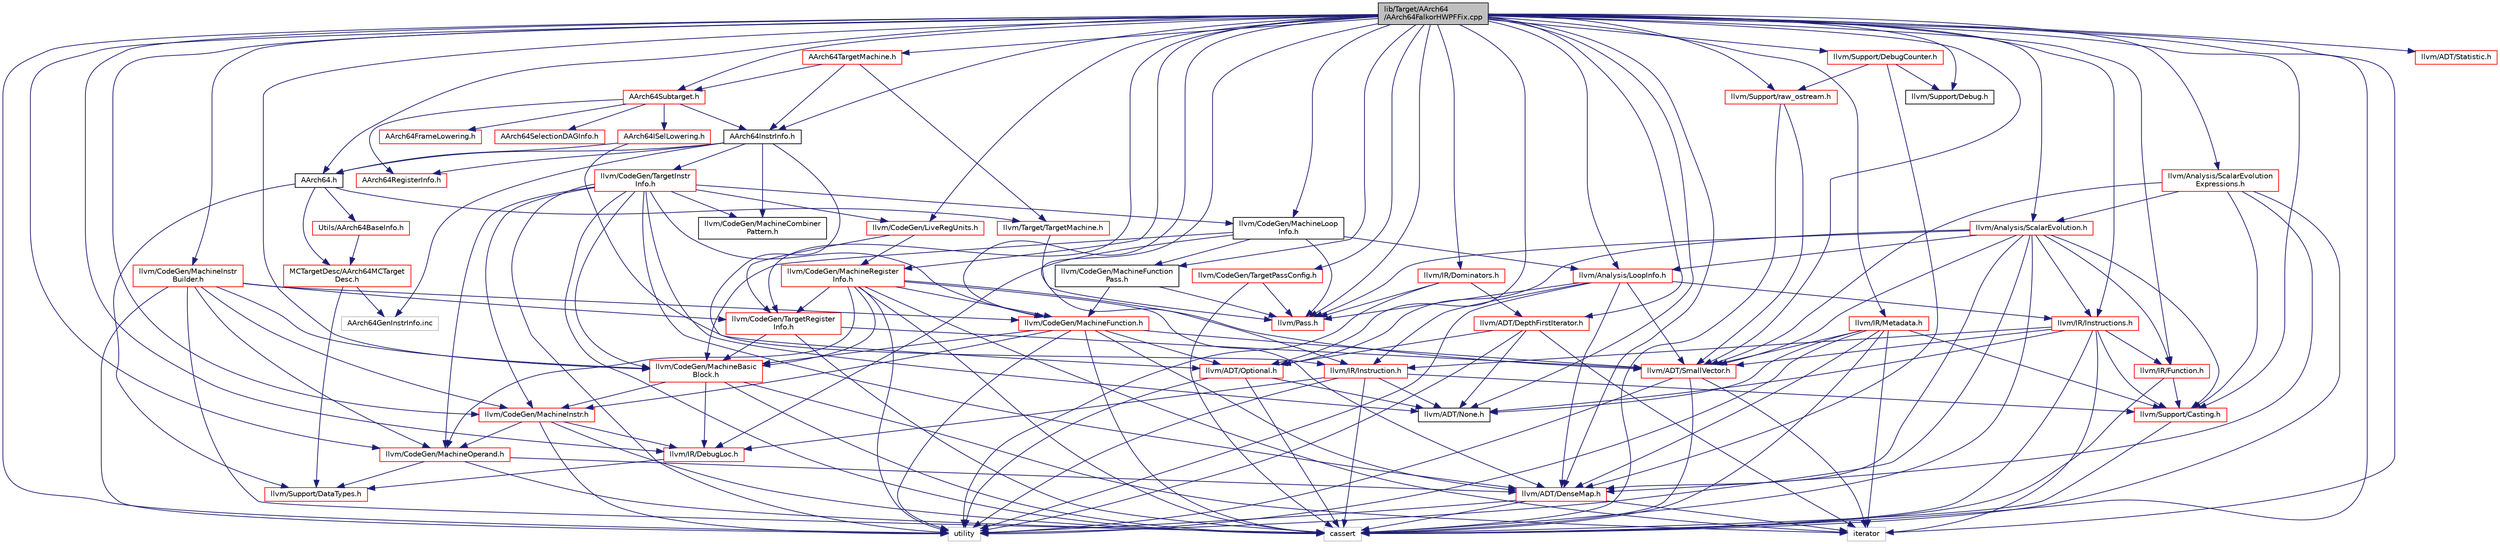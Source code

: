 digraph "lib/Target/AArch64/AArch64FalkorHWPFFix.cpp"
{
 // LATEX_PDF_SIZE
  bgcolor="transparent";
  edge [fontname="Helvetica",fontsize="10",labelfontname="Helvetica",labelfontsize="10"];
  node [fontname="Helvetica",fontsize="10",shape="box"];
  Node1 [label="lib/Target/AArch64\l/AArch64FalkorHWPFFix.cpp",height=0.2,width=0.4,color="black", fillcolor="grey75", style="filled", fontcolor="black",tooltip=" "];
  Node1 -> Node2 [color="midnightblue",fontsize="10",style="solid",fontname="Helvetica"];
  Node2 [label="AArch64.h",height=0.2,width=0.4,color="black",URL="$AArch64_8h.html",tooltip=" "];
  Node2 -> Node3 [color="midnightblue",fontsize="10",style="solid",fontname="Helvetica"];
  Node3 [label="MCTargetDesc/AArch64MCTarget\lDesc.h",height=0.2,width=0.4,color="red",URL="$AArch64MCTargetDesc_8h.html",tooltip=" "];
  Node3 -> Node4 [color="midnightblue",fontsize="10",style="solid",fontname="Helvetica"];
  Node4 [label="llvm/Support/DataTypes.h",height=0.2,width=0.4,color="red",URL="$llvm_2Support_2DataTypes_8h.html",tooltip=" "];
  Node3 -> Node12 [color="midnightblue",fontsize="10",style="solid",fontname="Helvetica"];
  Node12 [label="AArch64GenInstrInfo.inc",height=0.2,width=0.4,color="grey75",tooltip=" "];
  Node2 -> Node14 [color="midnightblue",fontsize="10",style="solid",fontname="Helvetica"];
  Node14 [label="Utils/AArch64BaseInfo.h",height=0.2,width=0.4,color="red",URL="$AArch64BaseInfo_8h.html",tooltip=" "];
  Node14 -> Node3 [color="midnightblue",fontsize="10",style="solid",fontname="Helvetica"];
  Node2 -> Node4 [color="midnightblue",fontsize="10",style="solid",fontname="Helvetica"];
  Node2 -> Node54 [color="midnightblue",fontsize="10",style="solid",fontname="Helvetica"];
  Node54 [label="llvm/Target/TargetMachine.h",height=0.2,width=0.4,color="red",URL="$llvm_2Target_2TargetMachine_8h.html",tooltip=" "];
  Node54 -> Node77 [color="midnightblue",fontsize="10",style="solid",fontname="Helvetica"];
  Node77 [label="llvm/Pass.h",height=0.2,width=0.4,color="red",URL="$Pass_8h.html",tooltip=" "];
  Node1 -> Node92 [color="midnightblue",fontsize="10",style="solid",fontname="Helvetica"];
  Node92 [label="AArch64InstrInfo.h",height=0.2,width=0.4,color="black",URL="$AArch64InstrInfo_8h.html",tooltip=" "];
  Node92 -> Node2 [color="midnightblue",fontsize="10",style="solid",fontname="Helvetica"];
  Node92 -> Node93 [color="midnightblue",fontsize="10",style="solid",fontname="Helvetica"];
  Node93 [label="AArch64RegisterInfo.h",height=0.2,width=0.4,color="red",URL="$AArch64RegisterInfo_8h.html",tooltip=" "];
  Node92 -> Node16 [color="midnightblue",fontsize="10",style="solid",fontname="Helvetica"];
  Node16 [label="llvm/ADT/Optional.h",height=0.2,width=0.4,color="red",URL="$Optional_8h.html",tooltip=" "];
  Node16 -> Node17 [color="midnightblue",fontsize="10",style="solid",fontname="Helvetica"];
  Node17 [label="llvm/ADT/None.h",height=0.2,width=0.4,color="black",URL="$None_8h.html",tooltip=" "];
  Node16 -> Node25 [color="midnightblue",fontsize="10",style="solid",fontname="Helvetica"];
  Node25 [label="cassert",height=0.2,width=0.4,color="grey75",tooltip=" "];
  Node16 -> Node24 [color="midnightblue",fontsize="10",style="solid",fontname="Helvetica"];
  Node24 [label="utility",height=0.2,width=0.4,color="grey75",tooltip=" "];
  Node92 -> Node94 [color="midnightblue",fontsize="10",style="solid",fontname="Helvetica"];
  Node94 [label="llvm/CodeGen/MachineCombiner\lPattern.h",height=0.2,width=0.4,color="black",URL="$MachineCombinerPattern_8h.html",tooltip=" "];
  Node92 -> Node95 [color="midnightblue",fontsize="10",style="solid",fontname="Helvetica"];
  Node95 [label="llvm/CodeGen/TargetInstr\lInfo.h",height=0.2,width=0.4,color="red",URL="$TargetInstrInfo_8h.html",tooltip=" "];
  Node95 -> Node83 [color="midnightblue",fontsize="10",style="solid",fontname="Helvetica"];
  Node83 [label="llvm/ADT/DenseMap.h",height=0.2,width=0.4,color="red",URL="$DenseMap_8h.html",tooltip=" "];
  Node83 -> Node25 [color="midnightblue",fontsize="10",style="solid",fontname="Helvetica"];
  Node83 -> Node28 [color="midnightblue",fontsize="10",style="solid",fontname="Helvetica"];
  Node28 [label="iterator",height=0.2,width=0.4,color="grey75",tooltip=" "];
  Node83 -> Node24 [color="midnightblue",fontsize="10",style="solid",fontname="Helvetica"];
  Node95 -> Node17 [color="midnightblue",fontsize="10",style="solid",fontname="Helvetica"];
  Node95 -> Node96 [color="midnightblue",fontsize="10",style="solid",fontname="Helvetica"];
  Node96 [label="llvm/CodeGen/LiveRegUnits.h",height=0.2,width=0.4,color="red",URL="$LiveRegUnits_8h.html",tooltip="A set of register units."];
  Node96 -> Node98 [color="midnightblue",fontsize="10",style="solid",fontname="Helvetica"];
  Node98 [label="llvm/CodeGen/MachineRegister\lInfo.h",height=0.2,width=0.4,color="red",URL="$MachineRegisterInfo_8h.html",tooltip=" "];
  Node98 -> Node83 [color="midnightblue",fontsize="10",style="solid",fontname="Helvetica"];
  Node98 -> Node26 [color="midnightblue",fontsize="10",style="solid",fontname="Helvetica"];
  Node26 [label="llvm/ADT/SmallVector.h",height=0.2,width=0.4,color="red",URL="$SmallVector_8h.html",tooltip=" "];
  Node26 -> Node25 [color="midnightblue",fontsize="10",style="solid",fontname="Helvetica"];
  Node26 -> Node28 [color="midnightblue",fontsize="10",style="solid",fontname="Helvetica"];
  Node26 -> Node24 [color="midnightblue",fontsize="10",style="solid",fontname="Helvetica"];
  Node98 -> Node107 [color="midnightblue",fontsize="10",style="solid",fontname="Helvetica"];
  Node107 [label="llvm/CodeGen/MachineBasic\lBlock.h",height=0.2,width=0.4,color="red",URL="$MachineBasicBlock_8h.html",tooltip=" "];
  Node107 -> Node116 [color="midnightblue",fontsize="10",style="solid",fontname="Helvetica"];
  Node116 [label="llvm/CodeGen/MachineInstr.h",height=0.2,width=0.4,color="red",URL="$MachineInstr_8h.html",tooltip=" "];
  Node116 -> Node186 [color="midnightblue",fontsize="10",style="solid",fontname="Helvetica"];
  Node186 [label="llvm/CodeGen/MachineOperand.h",height=0.2,width=0.4,color="red",URL="$MachineOperand_8h.html",tooltip=" "];
  Node186 -> Node83 [color="midnightblue",fontsize="10",style="solid",fontname="Helvetica"];
  Node186 -> Node4 [color="midnightblue",fontsize="10",style="solid",fontname="Helvetica"];
  Node186 -> Node25 [color="midnightblue",fontsize="10",style="solid",fontname="Helvetica"];
  Node116 -> Node128 [color="midnightblue",fontsize="10",style="solid",fontname="Helvetica"];
  Node128 [label="llvm/IR/DebugLoc.h",height=0.2,width=0.4,color="red",URL="$DebugLoc_8h.html",tooltip=" "];
  Node128 -> Node4 [color="midnightblue",fontsize="10",style="solid",fontname="Helvetica"];
  Node116 -> Node25 [color="midnightblue",fontsize="10",style="solid",fontname="Helvetica"];
  Node116 -> Node24 [color="midnightblue",fontsize="10",style="solid",fontname="Helvetica"];
  Node107 -> Node128 [color="midnightblue",fontsize="10",style="solid",fontname="Helvetica"];
  Node107 -> Node25 [color="midnightblue",fontsize="10",style="solid",fontname="Helvetica"];
  Node107 -> Node28 [color="midnightblue",fontsize="10",style="solid",fontname="Helvetica"];
  Node98 -> Node215 [color="midnightblue",fontsize="10",style="solid",fontname="Helvetica"];
  Node215 [label="llvm/CodeGen/MachineFunction.h",height=0.2,width=0.4,color="red",URL="$MachineFunction_8h.html",tooltip=" "];
  Node215 -> Node83 [color="midnightblue",fontsize="10",style="solid",fontname="Helvetica"];
  Node215 -> Node16 [color="midnightblue",fontsize="10",style="solid",fontname="Helvetica"];
  Node215 -> Node26 [color="midnightblue",fontsize="10",style="solid",fontname="Helvetica"];
  Node215 -> Node107 [color="midnightblue",fontsize="10",style="solid",fontname="Helvetica"];
  Node215 -> Node116 [color="midnightblue",fontsize="10",style="solid",fontname="Helvetica"];
  Node215 -> Node25 [color="midnightblue",fontsize="10",style="solid",fontname="Helvetica"];
  Node215 -> Node24 [color="midnightblue",fontsize="10",style="solid",fontname="Helvetica"];
  Node98 -> Node186 [color="midnightblue",fontsize="10",style="solid",fontname="Helvetica"];
  Node98 -> Node219 [color="midnightblue",fontsize="10",style="solid",fontname="Helvetica"];
  Node219 [label="llvm/CodeGen/TargetRegister\lInfo.h",height=0.2,width=0.4,color="red",URL="$TargetRegisterInfo_8h.html",tooltip=" "];
  Node219 -> Node26 [color="midnightblue",fontsize="10",style="solid",fontname="Helvetica"];
  Node219 -> Node107 [color="midnightblue",fontsize="10",style="solid",fontname="Helvetica"];
  Node219 -> Node25 [color="midnightblue",fontsize="10",style="solid",fontname="Helvetica"];
  Node98 -> Node25 [color="midnightblue",fontsize="10",style="solid",fontname="Helvetica"];
  Node98 -> Node28 [color="midnightblue",fontsize="10",style="solid",fontname="Helvetica"];
  Node98 -> Node24 [color="midnightblue",fontsize="10",style="solid",fontname="Helvetica"];
  Node96 -> Node219 [color="midnightblue",fontsize="10",style="solid",fontname="Helvetica"];
  Node95 -> Node107 [color="midnightblue",fontsize="10",style="solid",fontname="Helvetica"];
  Node95 -> Node94 [color="midnightblue",fontsize="10",style="solid",fontname="Helvetica"];
  Node95 -> Node215 [color="midnightblue",fontsize="10",style="solid",fontname="Helvetica"];
  Node95 -> Node116 [color="midnightblue",fontsize="10",style="solid",fontname="Helvetica"];
  Node95 -> Node229 [color="midnightblue",fontsize="10",style="solid",fontname="Helvetica"];
  Node229 [label="llvm/CodeGen/MachineLoop\lInfo.h",height=0.2,width=0.4,color="black",URL="$MachineLoopInfo_8h.html",tooltip=" "];
  Node229 -> Node230 [color="midnightblue",fontsize="10",style="solid",fontname="Helvetica"];
  Node230 [label="llvm/Analysis/LoopInfo.h",height=0.2,width=0.4,color="red",URL="$LoopInfo_8h.html",tooltip=" "];
  Node230 -> Node83 [color="midnightblue",fontsize="10",style="solid",fontname="Helvetica"];
  Node230 -> Node26 [color="midnightblue",fontsize="10",style="solid",fontname="Helvetica"];
  Node230 -> Node127 [color="midnightblue",fontsize="10",style="solid",fontname="Helvetica"];
  Node127 [label="llvm/IR/Instruction.h",height=0.2,width=0.4,color="red",URL="$IR_2Instruction_8h.html",tooltip=" "];
  Node127 -> Node17 [color="midnightblue",fontsize="10",style="solid",fontname="Helvetica"];
  Node127 -> Node128 [color="midnightblue",fontsize="10",style="solid",fontname="Helvetica"];
  Node127 -> Node75 [color="midnightblue",fontsize="10",style="solid",fontname="Helvetica"];
  Node75 [label="llvm/Support/Casting.h",height=0.2,width=0.4,color="red",URL="$Casting_8h.html",tooltip=" "];
  Node75 -> Node25 [color="midnightblue",fontsize="10",style="solid",fontname="Helvetica"];
  Node127 -> Node25 [color="midnightblue",fontsize="10",style="solid",fontname="Helvetica"];
  Node127 -> Node24 [color="midnightblue",fontsize="10",style="solid",fontname="Helvetica"];
  Node230 -> Node121 [color="midnightblue",fontsize="10",style="solid",fontname="Helvetica"];
  Node121 [label="llvm/IR/Instructions.h",height=0.2,width=0.4,color="red",URL="$Instructions_8h.html",tooltip=" "];
  Node121 -> Node17 [color="midnightblue",fontsize="10",style="solid",fontname="Helvetica"];
  Node121 -> Node26 [color="midnightblue",fontsize="10",style="solid",fontname="Helvetica"];
  Node121 -> Node148 [color="midnightblue",fontsize="10",style="solid",fontname="Helvetica"];
  Node148 [label="llvm/IR/Function.h",height=0.2,width=0.4,color="red",URL="$Function_8h.html",tooltip=" "];
  Node148 -> Node75 [color="midnightblue",fontsize="10",style="solid",fontname="Helvetica"];
  Node148 -> Node25 [color="midnightblue",fontsize="10",style="solid",fontname="Helvetica"];
  Node121 -> Node127 [color="midnightblue",fontsize="10",style="solid",fontname="Helvetica"];
  Node121 -> Node75 [color="midnightblue",fontsize="10",style="solid",fontname="Helvetica"];
  Node121 -> Node25 [color="midnightblue",fontsize="10",style="solid",fontname="Helvetica"];
  Node121 -> Node28 [color="midnightblue",fontsize="10",style="solid",fontname="Helvetica"];
  Node230 -> Node77 [color="midnightblue",fontsize="10",style="solid",fontname="Helvetica"];
  Node230 -> Node24 [color="midnightblue",fontsize="10",style="solid",fontname="Helvetica"];
  Node229 -> Node107 [color="midnightblue",fontsize="10",style="solid",fontname="Helvetica"];
  Node229 -> Node232 [color="midnightblue",fontsize="10",style="solid",fontname="Helvetica"];
  Node232 [label="llvm/CodeGen/MachineFunction\lPass.h",height=0.2,width=0.4,color="black",URL="$MachineFunctionPass_8h.html",tooltip=" "];
  Node232 -> Node215 [color="midnightblue",fontsize="10",style="solid",fontname="Helvetica"];
  Node232 -> Node77 [color="midnightblue",fontsize="10",style="solid",fontname="Helvetica"];
  Node229 -> Node128 [color="midnightblue",fontsize="10",style="solid",fontname="Helvetica"];
  Node229 -> Node77 [color="midnightblue",fontsize="10",style="solid",fontname="Helvetica"];
  Node95 -> Node186 [color="midnightblue",fontsize="10",style="solid",fontname="Helvetica"];
  Node95 -> Node25 [color="midnightblue",fontsize="10",style="solid",fontname="Helvetica"];
  Node95 -> Node24 [color="midnightblue",fontsize="10",style="solid",fontname="Helvetica"];
  Node92 -> Node12 [color="midnightblue",fontsize="10",style="solid",fontname="Helvetica"];
  Node1 -> Node238 [color="midnightblue",fontsize="10",style="solid",fontname="Helvetica"];
  Node238 [label="AArch64Subtarget.h",height=0.2,width=0.4,color="red",URL="$AArch64Subtarget_8h.html",tooltip=" "];
  Node238 -> Node239 [color="midnightblue",fontsize="10",style="solid",fontname="Helvetica"];
  Node239 [label="AArch64FrameLowering.h",height=0.2,width=0.4,color="red",URL="$AArch64FrameLowering_8h.html",tooltip=" "];
  Node238 -> Node241 [color="midnightblue",fontsize="10",style="solid",fontname="Helvetica"];
  Node241 [label="AArch64ISelLowering.h",height=0.2,width=0.4,color="red",URL="$AArch64ISelLowering_8h.html",tooltip=" "];
  Node241 -> Node2 [color="midnightblue",fontsize="10",style="solid",fontname="Helvetica"];
  Node241 -> Node127 [color="midnightblue",fontsize="10",style="solid",fontname="Helvetica"];
  Node238 -> Node92 [color="midnightblue",fontsize="10",style="solid",fontname="Helvetica"];
  Node238 -> Node93 [color="midnightblue",fontsize="10",style="solid",fontname="Helvetica"];
  Node238 -> Node266 [color="midnightblue",fontsize="10",style="solid",fontname="Helvetica"];
  Node266 [label="AArch64SelectionDAGInfo.h",height=0.2,width=0.4,color="red",URL="$AArch64SelectionDAGInfo_8h.html",tooltip=" "];
  Node1 -> Node275 [color="midnightblue",fontsize="10",style="solid",fontname="Helvetica"];
  Node275 [label="AArch64TargetMachine.h",height=0.2,width=0.4,color="red",URL="$AArch64TargetMachine_8h.html",tooltip=" "];
  Node275 -> Node92 [color="midnightblue",fontsize="10",style="solid",fontname="Helvetica"];
  Node275 -> Node238 [color="midnightblue",fontsize="10",style="solid",fontname="Helvetica"];
  Node275 -> Node54 [color="midnightblue",fontsize="10",style="solid",fontname="Helvetica"];
  Node1 -> Node83 [color="midnightblue",fontsize="10",style="solid",fontname="Helvetica"];
  Node1 -> Node276 [color="midnightblue",fontsize="10",style="solid",fontname="Helvetica"];
  Node276 [label="llvm/ADT/DepthFirstIterator.h",height=0.2,width=0.4,color="red",URL="$DepthFirstIterator_8h.html",tooltip=" "];
  Node276 -> Node17 [color="midnightblue",fontsize="10",style="solid",fontname="Helvetica"];
  Node276 -> Node16 [color="midnightblue",fontsize="10",style="solid",fontname="Helvetica"];
  Node276 -> Node28 [color="midnightblue",fontsize="10",style="solid",fontname="Helvetica"];
  Node276 -> Node24 [color="midnightblue",fontsize="10",style="solid",fontname="Helvetica"];
  Node1 -> Node17 [color="midnightblue",fontsize="10",style="solid",fontname="Helvetica"];
  Node1 -> Node16 [color="midnightblue",fontsize="10",style="solid",fontname="Helvetica"];
  Node1 -> Node26 [color="midnightblue",fontsize="10",style="solid",fontname="Helvetica"];
  Node1 -> Node277 [color="midnightblue",fontsize="10",style="solid",fontname="Helvetica"];
  Node277 [label="llvm/ADT/Statistic.h",height=0.2,width=0.4,color="red",URL="$Statistic_8h.html",tooltip=" "];
  Node1 -> Node230 [color="midnightblue",fontsize="10",style="solid",fontname="Helvetica"];
  Node1 -> Node278 [color="midnightblue",fontsize="10",style="solid",fontname="Helvetica"];
  Node278 [label="llvm/Analysis/ScalarEvolution.h",height=0.2,width=0.4,color="red",URL="$ScalarEvolution_8h.html",tooltip=" "];
  Node278 -> Node83 [color="midnightblue",fontsize="10",style="solid",fontname="Helvetica"];
  Node278 -> Node16 [color="midnightblue",fontsize="10",style="solid",fontname="Helvetica"];
  Node278 -> Node26 [color="midnightblue",fontsize="10",style="solid",fontname="Helvetica"];
  Node278 -> Node230 [color="midnightblue",fontsize="10",style="solid",fontname="Helvetica"];
  Node278 -> Node148 [color="midnightblue",fontsize="10",style="solid",fontname="Helvetica"];
  Node278 -> Node121 [color="midnightblue",fontsize="10",style="solid",fontname="Helvetica"];
  Node278 -> Node77 [color="midnightblue",fontsize="10",style="solid",fontname="Helvetica"];
  Node278 -> Node75 [color="midnightblue",fontsize="10",style="solid",fontname="Helvetica"];
  Node278 -> Node25 [color="midnightblue",fontsize="10",style="solid",fontname="Helvetica"];
  Node278 -> Node24 [color="midnightblue",fontsize="10",style="solid",fontname="Helvetica"];
  Node1 -> Node280 [color="midnightblue",fontsize="10",style="solid",fontname="Helvetica"];
  Node280 [label="llvm/Analysis/ScalarEvolution\lExpressions.h",height=0.2,width=0.4,color="red",URL="$ScalarEvolutionExpressions_8h.html",tooltip=" "];
  Node280 -> Node83 [color="midnightblue",fontsize="10",style="solid",fontname="Helvetica"];
  Node280 -> Node26 [color="midnightblue",fontsize="10",style="solid",fontname="Helvetica"];
  Node280 -> Node278 [color="midnightblue",fontsize="10",style="solid",fontname="Helvetica"];
  Node280 -> Node75 [color="midnightblue",fontsize="10",style="solid",fontname="Helvetica"];
  Node280 -> Node25 [color="midnightblue",fontsize="10",style="solid",fontname="Helvetica"];
  Node1 -> Node96 [color="midnightblue",fontsize="10",style="solid",fontname="Helvetica"];
  Node1 -> Node107 [color="midnightblue",fontsize="10",style="solid",fontname="Helvetica"];
  Node1 -> Node215 [color="midnightblue",fontsize="10",style="solid",fontname="Helvetica"];
  Node1 -> Node232 [color="midnightblue",fontsize="10",style="solid",fontname="Helvetica"];
  Node1 -> Node116 [color="midnightblue",fontsize="10",style="solid",fontname="Helvetica"];
  Node1 -> Node281 [color="midnightblue",fontsize="10",style="solid",fontname="Helvetica"];
  Node281 [label="llvm/CodeGen/MachineInstr\lBuilder.h",height=0.2,width=0.4,color="red",URL="$MachineInstrBuilder_8h.html",tooltip=" "];
  Node281 -> Node107 [color="midnightblue",fontsize="10",style="solid",fontname="Helvetica"];
  Node281 -> Node215 [color="midnightblue",fontsize="10",style="solid",fontname="Helvetica"];
  Node281 -> Node116 [color="midnightblue",fontsize="10",style="solid",fontname="Helvetica"];
  Node281 -> Node186 [color="midnightblue",fontsize="10",style="solid",fontname="Helvetica"];
  Node281 -> Node219 [color="midnightblue",fontsize="10",style="solid",fontname="Helvetica"];
  Node281 -> Node25 [color="midnightblue",fontsize="10",style="solid",fontname="Helvetica"];
  Node281 -> Node24 [color="midnightblue",fontsize="10",style="solid",fontname="Helvetica"];
  Node1 -> Node229 [color="midnightblue",fontsize="10",style="solid",fontname="Helvetica"];
  Node1 -> Node186 [color="midnightblue",fontsize="10",style="solid",fontname="Helvetica"];
  Node1 -> Node98 [color="midnightblue",fontsize="10",style="solid",fontname="Helvetica"];
  Node1 -> Node283 [color="midnightblue",fontsize="10",style="solid",fontname="Helvetica"];
  Node283 [label="llvm/CodeGen/TargetPassConfig.h",height=0.2,width=0.4,color="red",URL="$TargetPassConfig_8h.html",tooltip=" "];
  Node283 -> Node77 [color="midnightblue",fontsize="10",style="solid",fontname="Helvetica"];
  Node283 -> Node25 [color="midnightblue",fontsize="10",style="solid",fontname="Helvetica"];
  Node1 -> Node219 [color="midnightblue",fontsize="10",style="solid",fontname="Helvetica"];
  Node1 -> Node128 [color="midnightblue",fontsize="10",style="solid",fontname="Helvetica"];
  Node1 -> Node284 [color="midnightblue",fontsize="10",style="solid",fontname="Helvetica"];
  Node284 [label="llvm/IR/Dominators.h",height=0.2,width=0.4,color="red",URL="$Dominators_8h.html",tooltip=" "];
  Node284 -> Node276 [color="midnightblue",fontsize="10",style="solid",fontname="Helvetica"];
  Node284 -> Node77 [color="midnightblue",fontsize="10",style="solid",fontname="Helvetica"];
  Node284 -> Node24 [color="midnightblue",fontsize="10",style="solid",fontname="Helvetica"];
  Node1 -> Node148 [color="midnightblue",fontsize="10",style="solid",fontname="Helvetica"];
  Node1 -> Node127 [color="midnightblue",fontsize="10",style="solid",fontname="Helvetica"];
  Node1 -> Node121 [color="midnightblue",fontsize="10",style="solid",fontname="Helvetica"];
  Node1 -> Node130 [color="midnightblue",fontsize="10",style="solid",fontname="Helvetica"];
  Node130 [label="llvm/IR/Metadata.h",height=0.2,width=0.4,color="red",URL="$Metadata_8h.html",tooltip="This file contains the declarations for metadata subclasses."];
  Node130 -> Node83 [color="midnightblue",fontsize="10",style="solid",fontname="Helvetica"];
  Node130 -> Node17 [color="midnightblue",fontsize="10",style="solid",fontname="Helvetica"];
  Node130 -> Node26 [color="midnightblue",fontsize="10",style="solid",fontname="Helvetica"];
  Node130 -> Node75 [color="midnightblue",fontsize="10",style="solid",fontname="Helvetica"];
  Node130 -> Node25 [color="midnightblue",fontsize="10",style="solid",fontname="Helvetica"];
  Node130 -> Node28 [color="midnightblue",fontsize="10",style="solid",fontname="Helvetica"];
  Node130 -> Node24 [color="midnightblue",fontsize="10",style="solid",fontname="Helvetica"];
  Node1 -> Node77 [color="midnightblue",fontsize="10",style="solid",fontname="Helvetica"];
  Node1 -> Node75 [color="midnightblue",fontsize="10",style="solid",fontname="Helvetica"];
  Node1 -> Node176 [color="midnightblue",fontsize="10",style="solid",fontname="Helvetica"];
  Node176 [label="llvm/Support/Debug.h",height=0.2,width=0.4,color="black",URL="$Debug_8h.html",tooltip=" "];
  Node1 -> Node287 [color="midnightblue",fontsize="10",style="solid",fontname="Helvetica"];
  Node287 [label="llvm/Support/DebugCounter.h",height=0.2,width=0.4,color="red",URL="$DebugCounter_8h.html",tooltip="This file provides an implementation of debug counters."];
  Node287 -> Node83 [color="midnightblue",fontsize="10",style="solid",fontname="Helvetica"];
  Node287 -> Node176 [color="midnightblue",fontsize="10",style="solid",fontname="Helvetica"];
  Node287 -> Node142 [color="midnightblue",fontsize="10",style="solid",fontname="Helvetica"];
  Node142 [label="llvm/Support/raw_ostream.h",height=0.2,width=0.4,color="red",URL="$raw__ostream_8h.html",tooltip=" "];
  Node142 -> Node26 [color="midnightblue",fontsize="10",style="solid",fontname="Helvetica"];
  Node142 -> Node25 [color="midnightblue",fontsize="10",style="solid",fontname="Helvetica"];
  Node1 -> Node142 [color="midnightblue",fontsize="10",style="solid",fontname="Helvetica"];
  Node1 -> Node25 [color="midnightblue",fontsize="10",style="solid",fontname="Helvetica"];
  Node1 -> Node28 [color="midnightblue",fontsize="10",style="solid",fontname="Helvetica"];
  Node1 -> Node24 [color="midnightblue",fontsize="10",style="solid",fontname="Helvetica"];
}
